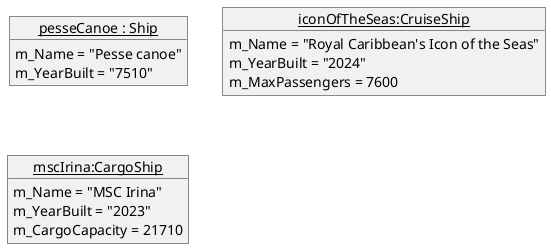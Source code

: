 @startuml
object "<u>pesseCanoe : Ship</u>" as ship1{
    m_Name = "Pesse canoe"
    m_YearBuilt = "7510"
}

object "<u>iconOfTheSeas:CruiseShip</u>" as ship2{
    m_Name = "Royal Caribbean's Icon of the Seas"
    m_YearBuilt = "2024"
    m_MaxPassengers = 7600
}

object "<u>mscIrina:CargoShip</u>" as ship3{
    m_Name = "MSC Irina"
    m_YearBuilt = "2023"
    m_CargoCapacity = 21710
}

@enduml
